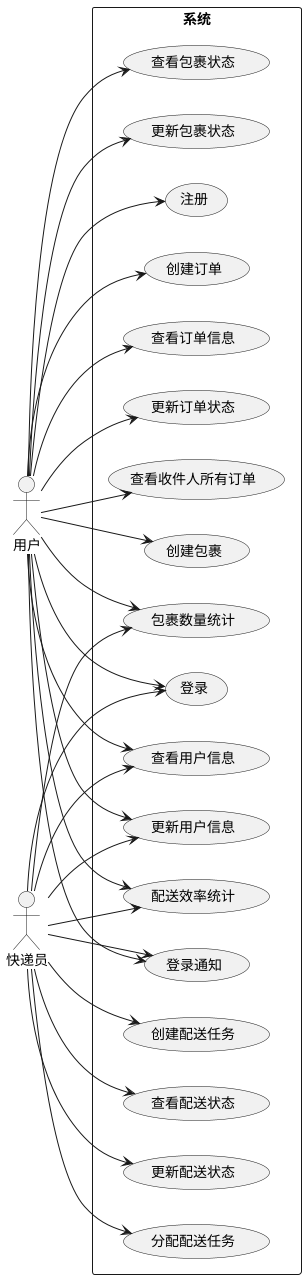 @startuml
!define RECTANGLE class
left to right direction

actor 用户 as User
actor 快递员 as Courier

rectangle 系统 {
    usecase "注册" as UC_Register
    usecase "登录" as UC_Login
    usecase "查看用户信息" as UC_ViewUserInfo
    usecase "更新用户信息" as UC_UpdateUserInfo
    usecase "创建订单" as UC_CreateOrder
    usecase "查看订单信息" as UC_ViewOrderInfo
    usecase "更新订单状态" as UC_UpdateOrderStatus
    usecase "查看收件人所有订单" as UC_ViewReceiverOrders
    usecase "创建包裹" as UC_CreatePackage
    usecase "查看包裹状态" as UC_ViewPackageStatus
    usecase "更新包裹状态" as UC_UpdatePackageStatus
    usecase "分配配送任务" as UC_AssignDelivery
    usecase "创建配送任务" as UC_CreateDelivery
    usecase "查看配送状态" as UC_ViewDeliveryStatus
    usecase "更新配送状态" as UC_UpdateDeliveryStatus
    usecase "登录通知" as UC_NotifyAfterLogin
    usecase "包裹数量统计" as UC_ReportPackages
    usecase "配送效率统计" as UC_ReportDeliveries
}

User --> UC_Register
User --> UC_Login
User --> UC_ViewUserInfo
User --> UC_UpdateUserInfo
User --> UC_CreateOrder
User --> UC_ViewOrderInfo
User --> UC_UpdateOrderStatus
User --> UC_ViewReceiverOrders
User --> UC_CreatePackage
User --> UC_ViewPackageStatus
User --> UC_UpdatePackageStatus
User --> UC_NotifyAfterLogin
User --> UC_ReportPackages
User --> UC_ReportDeliveries

Courier --> UC_Login
Courier --> UC_ViewUserInfo
Courier --> UC_UpdateUserInfo
Courier --> UC_AssignDelivery
Courier --> UC_CreateDelivery
Courier --> UC_ViewDeliveryStatus
Courier --> UC_UpdateDeliveryStatus
Courier --> UC_NotifyAfterLogin
Courier --> UC_ReportPackages
Courier --> UC_ReportDeliveries

@enduml